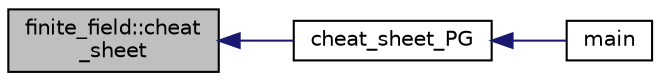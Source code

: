 digraph "finite_field::cheat_sheet"
{
  edge [fontname="Helvetica",fontsize="10",labelfontname="Helvetica",labelfontsize="10"];
  node [fontname="Helvetica",fontsize="10",shape=record];
  rankdir="LR";
  Node1860 [label="finite_field::cheat\l_sheet",height=0.2,width=0.4,color="black", fillcolor="grey75", style="filled", fontcolor="black"];
  Node1860 -> Node1861 [dir="back",color="midnightblue",fontsize="10",style="solid",fontname="Helvetica"];
  Node1861 [label="cheat_sheet_PG",height=0.2,width=0.4,color="black", fillcolor="white", style="filled",URL="$d6/dd8/cheat__sheet___p_g_8_c.html#a11692793a59b9f0d2f21395f5609783d"];
  Node1861 -> Node1862 [dir="back",color="midnightblue",fontsize="10",style="solid",fontname="Helvetica"];
  Node1862 [label="main",height=0.2,width=0.4,color="black", fillcolor="white", style="filled",URL="$d6/dd8/cheat__sheet___p_g_8_c.html#a3c04138a5bfe5d72780bb7e82a18e627"];
}
